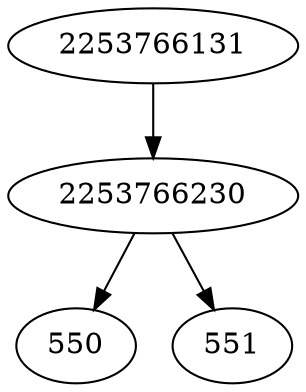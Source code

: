strict digraph  {
2253766230;
2253766131;
550;
551;
2253766230 -> 550;
2253766230 -> 551;
2253766131 -> 2253766230;
}
